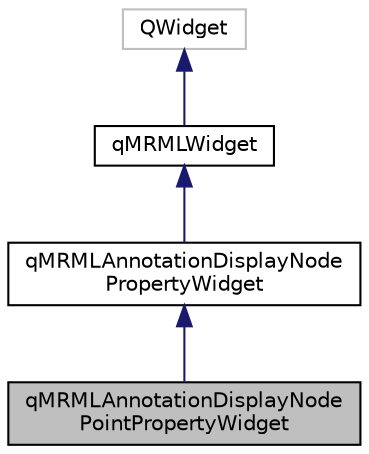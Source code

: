 digraph "qMRMLAnnotationDisplayNodePointPropertyWidget"
{
  bgcolor="transparent";
  edge [fontname="Helvetica",fontsize="10",labelfontname="Helvetica",labelfontsize="10"];
  node [fontname="Helvetica",fontsize="10",shape=record];
  Node0 [label="qMRMLAnnotationDisplayNode\lPointPropertyWidget",height=0.2,width=0.4,color="black", fillcolor="grey75", style="filled", fontcolor="black"];
  Node1 -> Node0 [dir="back",color="midnightblue",fontsize="10",style="solid",fontname="Helvetica"];
  Node1 [label="qMRMLAnnotationDisplayNode\lPropertyWidget",height=0.2,width=0.4,color="black",URL="$classqMRMLAnnotationDisplayNodePropertyWidget.html"];
  Node2 -> Node1 [dir="back",color="midnightblue",fontsize="10",style="solid",fontname="Helvetica"];
  Node2 [label="qMRMLWidget",height=0.2,width=0.4,color="black",URL="$classqMRMLWidget.html",tooltip="Base class for any widget that requires a MRML Scene. "];
  Node3 -> Node2 [dir="back",color="midnightblue",fontsize="10",style="solid",fontname="Helvetica"];
  Node3 [label="QWidget",height=0.2,width=0.4,color="grey75"];
}
